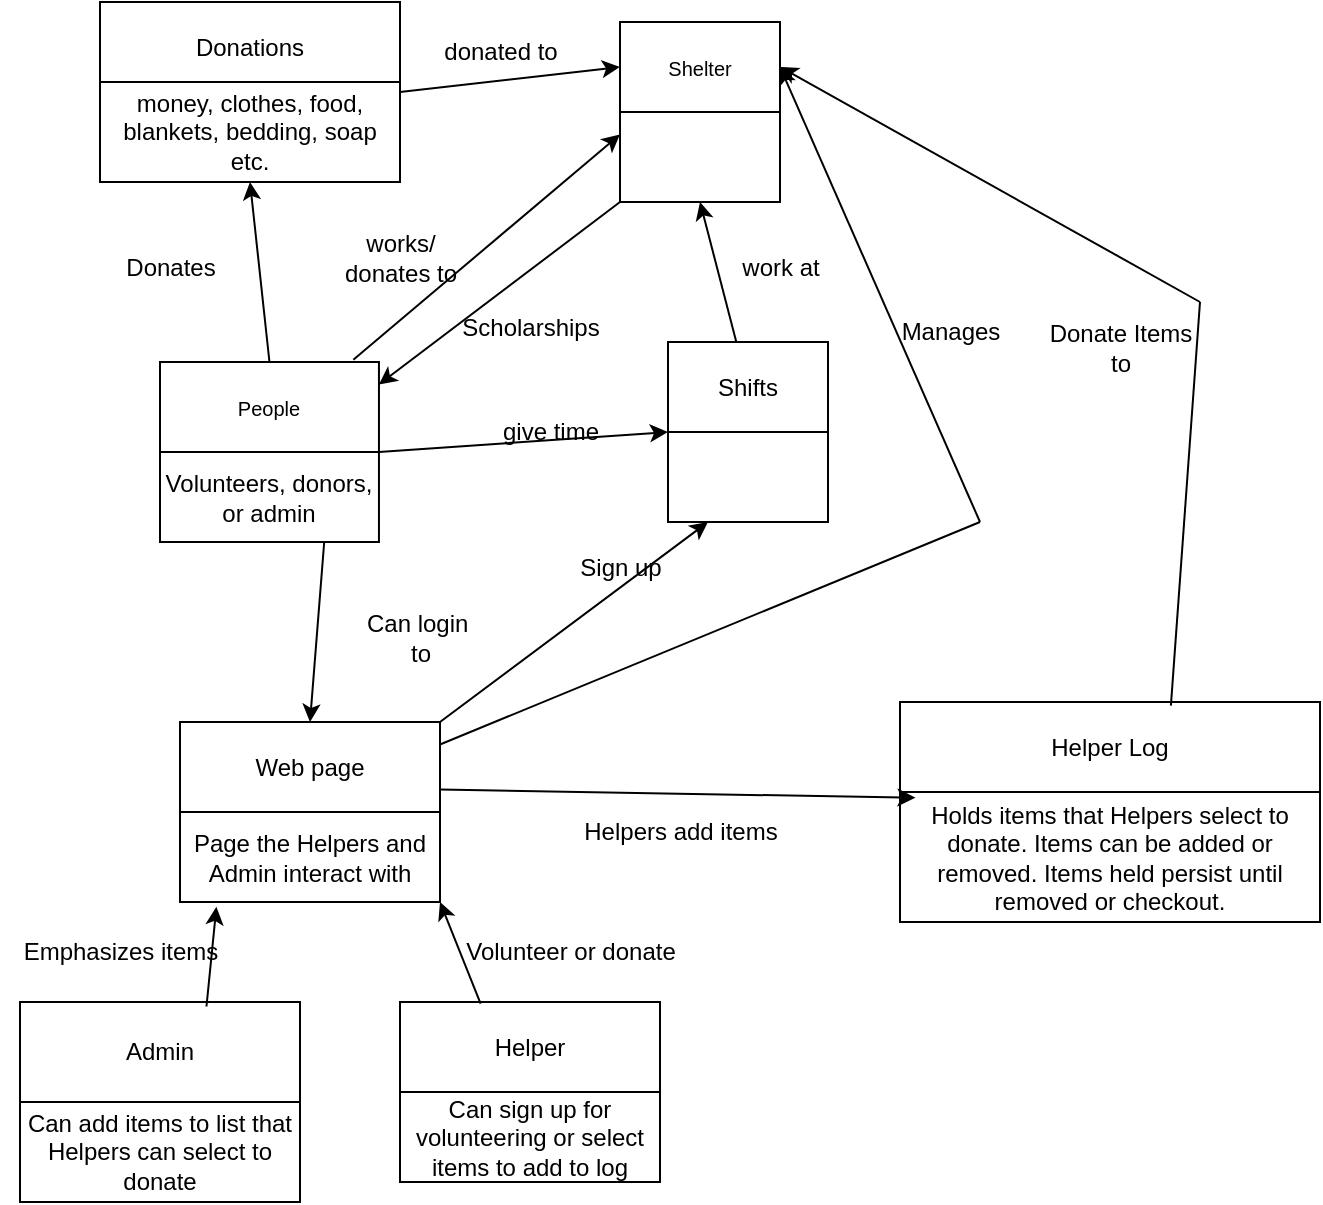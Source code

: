 <mxfile version="21.7.1" type="github">
  <diagram id="C5RBs43oDa-KdzZeNtuy" name="Page-1">
    <mxGraphModel dx="1050" dy="589" grid="1" gridSize="10" guides="1" tooltips="1" connect="1" arrows="1" fold="1" page="1" pageScale="1" pageWidth="827" pageHeight="1169" math="0" shadow="0">
      <root>
        <mxCell id="WIyWlLk6GJQsqaUBKTNV-0" />
        <mxCell id="WIyWlLk6GJQsqaUBKTNV-1" parent="WIyWlLk6GJQsqaUBKTNV-0" />
        <mxCell id="St44Bd5XHEi7_r3chmtu-4" value="" style="group" parent="WIyWlLk6GJQsqaUBKTNV-1" vertex="1" connectable="0">
          <mxGeometry x="350" y="290" width="80" height="90" as="geometry" />
        </mxCell>
        <mxCell id="St44Bd5XHEi7_r3chmtu-2" value="&lt;font size=&quot;1&quot;&gt;Shelter&lt;/font&gt;" style="rounded=0;whiteSpace=wrap;html=1;" parent="St44Bd5XHEi7_r3chmtu-4" vertex="1">
          <mxGeometry width="80" height="45" as="geometry" />
        </mxCell>
        <mxCell id="St44Bd5XHEi7_r3chmtu-3" value="" style="rounded=0;whiteSpace=wrap;html=1;" parent="St44Bd5XHEi7_r3chmtu-4" vertex="1">
          <mxGeometry y="45" width="80" height="45" as="geometry" />
        </mxCell>
        <mxCell id="St44Bd5XHEi7_r3chmtu-5" value="" style="group" parent="WIyWlLk6GJQsqaUBKTNV-1" vertex="1" connectable="0">
          <mxGeometry x="120" y="460" width="130" height="90" as="geometry" />
        </mxCell>
        <mxCell id="St44Bd5XHEi7_r3chmtu-6" value="&lt;font size=&quot;1&quot;&gt;People&lt;/font&gt;" style="rounded=0;whiteSpace=wrap;html=1;" parent="St44Bd5XHEi7_r3chmtu-5" vertex="1">
          <mxGeometry width="109.474" height="45" as="geometry" />
        </mxCell>
        <mxCell id="St44Bd5XHEi7_r3chmtu-7" value="Volunteers, donors, or admin" style="rounded=0;whiteSpace=wrap;html=1;" parent="St44Bd5XHEi7_r3chmtu-5" vertex="1">
          <mxGeometry y="45" width="109.474" height="45" as="geometry" />
        </mxCell>
        <mxCell id="St44Bd5XHEi7_r3chmtu-9" value="" style="endArrow=classic;html=1;rounded=0;exitX=0.883;exitY=-0.025;exitDx=0;exitDy=0;exitPerimeter=0;entryX=0;entryY=0.25;entryDx=0;entryDy=0;" parent="WIyWlLk6GJQsqaUBKTNV-1" source="St44Bd5XHEi7_r3chmtu-6" edge="1" target="St44Bd5XHEi7_r3chmtu-3">
          <mxGeometry width="50" height="50" relative="1" as="geometry">
            <mxPoint x="250" y="450" as="sourcePoint" />
            <mxPoint x="350" y="380" as="targetPoint" />
          </mxGeometry>
        </mxCell>
        <mxCell id="St44Bd5XHEi7_r3chmtu-10" value="works/&lt;br&gt;donates to" style="text;html=1;align=center;verticalAlign=middle;resizable=0;points=[];autosize=1;strokeColor=none;fillColor=none;" parent="WIyWlLk6GJQsqaUBKTNV-1" vertex="1">
          <mxGeometry x="200" y="388" width="80" height="40" as="geometry" />
        </mxCell>
        <mxCell id="St44Bd5XHEi7_r3chmtu-11" value="" style="group" parent="WIyWlLk6GJQsqaUBKTNV-1" vertex="1" connectable="0">
          <mxGeometry x="374" y="450" width="80" height="90" as="geometry" />
        </mxCell>
        <mxCell id="St44Bd5XHEi7_r3chmtu-12" value="Shifts" style="rounded=0;whiteSpace=wrap;html=1;" parent="St44Bd5XHEi7_r3chmtu-11" vertex="1">
          <mxGeometry width="80" height="45" as="geometry" />
        </mxCell>
        <mxCell id="St44Bd5XHEi7_r3chmtu-13" value="" style="rounded=0;whiteSpace=wrap;html=1;" parent="St44Bd5XHEi7_r3chmtu-11" vertex="1">
          <mxGeometry y="45" width="80" height="45" as="geometry" />
        </mxCell>
        <mxCell id="5BV0Ulv1FULBEwSFIW00-0" value="" style="group" parent="WIyWlLk6GJQsqaUBKTNV-1" vertex="1" connectable="0">
          <mxGeometry x="90" y="280" width="150" height="90" as="geometry" />
        </mxCell>
        <mxCell id="5BV0Ulv1FULBEwSFIW00-1" value="Donations" style="rounded=0;whiteSpace=wrap;html=1;" parent="5BV0Ulv1FULBEwSFIW00-0" vertex="1">
          <mxGeometry width="150" height="45" as="geometry" />
        </mxCell>
        <mxCell id="5BV0Ulv1FULBEwSFIW00-2" value="money, clothes, food, blankets, bedding, soap etc." style="rounded=0;whiteSpace=wrap;html=1;" parent="5BV0Ulv1FULBEwSFIW00-0" vertex="1">
          <mxGeometry y="40" width="150" height="50" as="geometry" />
        </mxCell>
        <mxCell id="5BV0Ulv1FULBEwSFIW00-3" value="" style="endArrow=classic;html=1;rounded=0;entryX=0.5;entryY=1;entryDx=0;entryDy=0;exitX=0.5;exitY=0;exitDx=0;exitDy=0;" parent="WIyWlLk6GJQsqaUBKTNV-1" source="St44Bd5XHEi7_r3chmtu-6" target="5BV0Ulv1FULBEwSFIW00-2" edge="1">
          <mxGeometry width="50" height="50" relative="1" as="geometry">
            <mxPoint x="200" y="460" as="sourcePoint" />
            <mxPoint x="440" y="280" as="targetPoint" />
          </mxGeometry>
        </mxCell>
        <mxCell id="5BV0Ulv1FULBEwSFIW00-4" value="Donates" style="text;html=1;align=center;verticalAlign=middle;resizable=0;points=[];autosize=1;strokeColor=none;fillColor=none;" parent="WIyWlLk6GJQsqaUBKTNV-1" vertex="1">
          <mxGeometry x="90" y="398" width="70" height="30" as="geometry" />
        </mxCell>
        <mxCell id="5BV0Ulv1FULBEwSFIW00-7" value="" style="endArrow=classic;html=1;rounded=0;exitX=1;exitY=1;exitDx=0;exitDy=0;entryX=0;entryY=0.5;entryDx=0;entryDy=0;" parent="WIyWlLk6GJQsqaUBKTNV-1" source="5BV0Ulv1FULBEwSFIW00-1" target="St44Bd5XHEi7_r3chmtu-2" edge="1">
          <mxGeometry width="50" height="50" relative="1" as="geometry">
            <mxPoint x="240" y="325" as="sourcePoint" />
            <mxPoint x="350" y="313" as="targetPoint" />
          </mxGeometry>
        </mxCell>
        <mxCell id="5BV0Ulv1FULBEwSFIW00-6" value="donated to" style="text;html=1;align=center;verticalAlign=middle;resizable=0;points=[];autosize=1;strokeColor=none;fillColor=none;" parent="WIyWlLk6GJQsqaUBKTNV-1" vertex="1">
          <mxGeometry x="250" y="290" width="80" height="30" as="geometry" />
        </mxCell>
        <mxCell id="5BV0Ulv1FULBEwSFIW00-8" value="" style="endArrow=classic;html=1;rounded=0;entryX=0.5;entryY=1;entryDx=0;entryDy=0;" parent="WIyWlLk6GJQsqaUBKTNV-1" source="St44Bd5XHEi7_r3chmtu-12" target="St44Bd5XHEi7_r3chmtu-3" edge="1">
          <mxGeometry width="50" height="50" relative="1" as="geometry">
            <mxPoint x="390" y="330" as="sourcePoint" />
            <mxPoint x="440" y="280" as="targetPoint" />
          </mxGeometry>
        </mxCell>
        <mxCell id="5BV0Ulv1FULBEwSFIW00-9" value="" style="endArrow=classic;html=1;rounded=0;exitX=1;exitY=1;exitDx=0;exitDy=0;entryX=0;entryY=1;entryDx=0;entryDy=0;" parent="WIyWlLk6GJQsqaUBKTNV-1" source="St44Bd5XHEi7_r3chmtu-6" target="St44Bd5XHEi7_r3chmtu-12" edge="1">
          <mxGeometry width="50" height="50" relative="1" as="geometry">
            <mxPoint x="390" y="330" as="sourcePoint" />
            <mxPoint x="440" y="280" as="targetPoint" />
          </mxGeometry>
        </mxCell>
        <mxCell id="5BV0Ulv1FULBEwSFIW00-11" value="give time" style="text;html=1;align=center;verticalAlign=middle;resizable=0;points=[];autosize=1;strokeColor=none;fillColor=none;" parent="WIyWlLk6GJQsqaUBKTNV-1" vertex="1">
          <mxGeometry x="280" y="480" width="70" height="30" as="geometry" />
        </mxCell>
        <mxCell id="5BV0Ulv1FULBEwSFIW00-12" value="work at" style="text;html=1;align=center;verticalAlign=middle;resizable=0;points=[];autosize=1;strokeColor=none;fillColor=none;" parent="WIyWlLk6GJQsqaUBKTNV-1" vertex="1">
          <mxGeometry x="400" y="398" width="60" height="30" as="geometry" />
        </mxCell>
        <mxCell id="m17-Y4bESD3xmkA4W81M-3" value="" style="endArrow=classic;html=1;rounded=0;exitX=0.75;exitY=1;exitDx=0;exitDy=0;entryX=0.5;entryY=0;entryDx=0;entryDy=0;" parent="WIyWlLk6GJQsqaUBKTNV-1" source="St44Bd5XHEi7_r3chmtu-7" target="cRR08hYIlG-YdCW4J_Mc-4" edge="1">
          <mxGeometry width="50" height="50" relative="1" as="geometry">
            <mxPoint x="350" y="580" as="sourcePoint" />
            <mxPoint x="222.5" y="630" as="targetPoint" />
          </mxGeometry>
        </mxCell>
        <mxCell id="m17-Y4bESD3xmkA4W81M-4" value="Can login&amp;nbsp;&lt;br&gt;to" style="text;html=1;align=center;verticalAlign=middle;resizable=0;points=[];autosize=1;strokeColor=none;fillColor=none;" parent="WIyWlLk6GJQsqaUBKTNV-1" vertex="1">
          <mxGeometry x="210" y="578" width="80" height="40" as="geometry" />
        </mxCell>
        <mxCell id="m17-Y4bESD3xmkA4W81M-5" value="" style="group" parent="WIyWlLk6GJQsqaUBKTNV-1" vertex="1" connectable="0">
          <mxGeometry x="490" y="630" width="210" height="110" as="geometry" />
        </mxCell>
        <mxCell id="m17-Y4bESD3xmkA4W81M-6" value="Helper Log" style="rounded=0;whiteSpace=wrap;html=1;" parent="m17-Y4bESD3xmkA4W81M-5" vertex="1">
          <mxGeometry width="210" height="45" as="geometry" />
        </mxCell>
        <mxCell id="m17-Y4bESD3xmkA4W81M-7" value="Holds items that Helpers select to donate. Items can be added or removed. Items held persist until removed or checkout." style="rounded=0;whiteSpace=wrap;html=1;" parent="m17-Y4bESD3xmkA4W81M-5" vertex="1">
          <mxGeometry y="45" width="210" height="65" as="geometry" />
        </mxCell>
        <mxCell id="m17-Y4bESD3xmkA4W81M-10" value="" style="endArrow=classic;html=1;rounded=0;exitX=1;exitY=0.75;exitDx=0;exitDy=0;entryX=0.037;entryY=1.064;entryDx=0;entryDy=0;entryPerimeter=0;" parent="WIyWlLk6GJQsqaUBKTNV-1" source="cRR08hYIlG-YdCW4J_Mc-4" target="m17-Y4bESD3xmkA4W81M-6" edge="1">
          <mxGeometry width="50" height="50" relative="1" as="geometry">
            <mxPoint x="350" y="675" as="sourcePoint" />
            <mxPoint x="490" y="675" as="targetPoint" />
          </mxGeometry>
        </mxCell>
        <mxCell id="m17-Y4bESD3xmkA4W81M-9" value="Helpers add items" style="text;html=1;align=center;verticalAlign=middle;resizable=0;points=[];autosize=1;strokeColor=none;fillColor=none;" parent="WIyWlLk6GJQsqaUBKTNV-1" vertex="1">
          <mxGeometry x="320" y="680" width="120" height="30" as="geometry" />
        </mxCell>
        <mxCell id="m17-Y4bESD3xmkA4W81M-11" value="" style="endArrow=classic;html=1;rounded=0;entryX=1;entryY=0.5;entryDx=0;entryDy=0;" parent="WIyWlLk6GJQsqaUBKTNV-1" target="St44Bd5XHEi7_r3chmtu-2" edge="1">
          <mxGeometry width="50" height="50" relative="1" as="geometry">
            <mxPoint x="530" y="540" as="sourcePoint" />
            <mxPoint x="400" y="530" as="targetPoint" />
          </mxGeometry>
        </mxCell>
        <mxCell id="m17-Y4bESD3xmkA4W81M-13" value="" style="endArrow=none;html=1;rounded=0;exitX=1;exitY=0.25;exitDx=0;exitDy=0;" parent="WIyWlLk6GJQsqaUBKTNV-1" source="cRR08hYIlG-YdCW4J_Mc-4" edge="1">
          <mxGeometry width="50" height="50" relative="1" as="geometry">
            <mxPoint x="350" y="630" as="sourcePoint" />
            <mxPoint x="530" y="540" as="targetPoint" />
          </mxGeometry>
        </mxCell>
        <mxCell id="m17-Y4bESD3xmkA4W81M-14" value="Manages" style="text;html=1;align=center;verticalAlign=middle;resizable=0;points=[];autosize=1;strokeColor=none;fillColor=none;" parent="WIyWlLk6GJQsqaUBKTNV-1" vertex="1">
          <mxGeometry x="480" y="430" width="70" height="30" as="geometry" />
        </mxCell>
        <mxCell id="m17-Y4bESD3xmkA4W81M-15" value="" style="endArrow=classic;html=1;rounded=0;entryX=1;entryY=0.5;entryDx=0;entryDy=0;" parent="WIyWlLk6GJQsqaUBKTNV-1" target="St44Bd5XHEi7_r3chmtu-2" edge="1">
          <mxGeometry width="50" height="50" relative="1" as="geometry">
            <mxPoint x="640" y="430" as="sourcePoint" />
            <mxPoint x="400" y="530" as="targetPoint" />
          </mxGeometry>
        </mxCell>
        <mxCell id="m17-Y4bESD3xmkA4W81M-16" value="" style="endArrow=none;html=1;rounded=0;exitX=0.645;exitY=0.041;exitDx=0;exitDy=0;exitPerimeter=0;" parent="WIyWlLk6GJQsqaUBKTNV-1" source="m17-Y4bESD3xmkA4W81M-6" edge="1">
          <mxGeometry width="50" height="50" relative="1" as="geometry">
            <mxPoint x="350" y="580" as="sourcePoint" />
            <mxPoint x="640" y="430" as="targetPoint" />
          </mxGeometry>
        </mxCell>
        <mxCell id="m17-Y4bESD3xmkA4W81M-17" value="Donate Items&lt;br&gt;to" style="text;html=1;align=center;verticalAlign=middle;resizable=0;points=[];autosize=1;strokeColor=none;fillColor=none;" parent="WIyWlLk6GJQsqaUBKTNV-1" vertex="1">
          <mxGeometry x="555" y="433" width="90" height="40" as="geometry" />
        </mxCell>
        <mxCell id="m17-Y4bESD3xmkA4W81M-18" value="" style="endArrow=classic;html=1;rounded=0;exitX=1;exitY=0;exitDx=0;exitDy=0;entryX=0.25;entryY=1;entryDx=0;entryDy=0;" parent="WIyWlLk6GJQsqaUBKTNV-1" source="cRR08hYIlG-YdCW4J_Mc-4" target="St44Bd5XHEi7_r3chmtu-13" edge="1">
          <mxGeometry width="50" height="50" relative="1" as="geometry">
            <mxPoint x="331.81" y="630.945" as="sourcePoint" />
            <mxPoint x="390" y="550" as="targetPoint" />
          </mxGeometry>
        </mxCell>
        <mxCell id="m17-Y4bESD3xmkA4W81M-19" value="Sign up" style="text;html=1;align=center;verticalAlign=middle;resizable=0;points=[];autosize=1;strokeColor=none;fillColor=none;" parent="WIyWlLk6GJQsqaUBKTNV-1" vertex="1">
          <mxGeometry x="320" y="548" width="60" height="30" as="geometry" />
        </mxCell>
        <mxCell id="cRR08hYIlG-YdCW4J_Mc-1" value="" style="endArrow=classic;html=1;rounded=0;exitX=0;exitY=1;exitDx=0;exitDy=0;entryX=1;entryY=0.25;entryDx=0;entryDy=0;" edge="1" parent="WIyWlLk6GJQsqaUBKTNV-1" source="St44Bd5XHEi7_r3chmtu-3" target="St44Bd5XHEi7_r3chmtu-6">
          <mxGeometry width="50" height="50" relative="1" as="geometry">
            <mxPoint x="390" y="540" as="sourcePoint" />
            <mxPoint x="440" y="490" as="targetPoint" />
          </mxGeometry>
        </mxCell>
        <mxCell id="cRR08hYIlG-YdCW4J_Mc-2" value="Scholarships" style="text;html=1;align=center;verticalAlign=middle;resizable=0;points=[];autosize=1;strokeColor=none;fillColor=none;" vertex="1" parent="WIyWlLk6GJQsqaUBKTNV-1">
          <mxGeometry x="260" y="428" width="90" height="30" as="geometry" />
        </mxCell>
        <mxCell id="cRR08hYIlG-YdCW4J_Mc-3" value="" style="group" vertex="1" connectable="0" parent="WIyWlLk6GJQsqaUBKTNV-1">
          <mxGeometry x="130" y="640" width="130" height="90" as="geometry" />
        </mxCell>
        <mxCell id="cRR08hYIlG-YdCW4J_Mc-4" value="Web page" style="rounded=0;whiteSpace=wrap;html=1;" vertex="1" parent="cRR08hYIlG-YdCW4J_Mc-3">
          <mxGeometry width="130" height="45" as="geometry" />
        </mxCell>
        <mxCell id="cRR08hYIlG-YdCW4J_Mc-5" value="Page the Helpers and Admin interact with" style="rounded=0;whiteSpace=wrap;html=1;" vertex="1" parent="cRR08hYIlG-YdCW4J_Mc-3">
          <mxGeometry y="45" width="130" height="45" as="geometry" />
        </mxCell>
        <mxCell id="cRR08hYIlG-YdCW4J_Mc-6" value="" style="group" vertex="1" connectable="0" parent="WIyWlLk6GJQsqaUBKTNV-1">
          <mxGeometry x="240" y="780" width="130" height="90" as="geometry" />
        </mxCell>
        <mxCell id="cRR08hYIlG-YdCW4J_Mc-7" value="Helper" style="rounded=0;whiteSpace=wrap;html=1;" vertex="1" parent="cRR08hYIlG-YdCW4J_Mc-6">
          <mxGeometry width="130" height="45" as="geometry" />
        </mxCell>
        <mxCell id="cRR08hYIlG-YdCW4J_Mc-8" value="Can sign up for volunteering or select items to add to log" style="rounded=0;whiteSpace=wrap;html=1;" vertex="1" parent="cRR08hYIlG-YdCW4J_Mc-6">
          <mxGeometry y="45" width="130" height="45" as="geometry" />
        </mxCell>
        <mxCell id="cRR08hYIlG-YdCW4J_Mc-9" value="" style="group" vertex="1" connectable="0" parent="WIyWlLk6GJQsqaUBKTNV-1">
          <mxGeometry x="50" y="780" width="140" height="100" as="geometry" />
        </mxCell>
        <mxCell id="cRR08hYIlG-YdCW4J_Mc-10" value="Admin" style="rounded=0;whiteSpace=wrap;html=1;" vertex="1" parent="cRR08hYIlG-YdCW4J_Mc-9">
          <mxGeometry width="140" height="50" as="geometry" />
        </mxCell>
        <mxCell id="cRR08hYIlG-YdCW4J_Mc-11" value="Can add items to list that Helpers can select to donate" style="rounded=0;whiteSpace=wrap;html=1;" vertex="1" parent="cRR08hYIlG-YdCW4J_Mc-9">
          <mxGeometry y="50" width="140" height="50" as="geometry" />
        </mxCell>
        <mxCell id="cRR08hYIlG-YdCW4J_Mc-14" value="" style="endArrow=classic;html=1;rounded=0;exitX=0.666;exitY=0.045;exitDx=0;exitDy=0;exitPerimeter=0;entryX=0.14;entryY=1.054;entryDx=0;entryDy=0;entryPerimeter=0;" edge="1" parent="WIyWlLk6GJQsqaUBKTNV-1" source="cRR08hYIlG-YdCW4J_Mc-10" target="cRR08hYIlG-YdCW4J_Mc-5">
          <mxGeometry width="50" height="50" relative="1" as="geometry">
            <mxPoint x="390" y="600" as="sourcePoint" />
            <mxPoint x="440" y="550" as="targetPoint" />
          </mxGeometry>
        </mxCell>
        <mxCell id="cRR08hYIlG-YdCW4J_Mc-15" value="Emphasizes items" style="text;html=1;align=center;verticalAlign=middle;resizable=0;points=[];autosize=1;strokeColor=none;fillColor=none;" vertex="1" parent="WIyWlLk6GJQsqaUBKTNV-1">
          <mxGeometry x="40" y="740" width="120" height="30" as="geometry" />
        </mxCell>
        <mxCell id="cRR08hYIlG-YdCW4J_Mc-16" value="" style="endArrow=classic;html=1;rounded=0;exitX=0.31;exitY=0.017;exitDx=0;exitDy=0;exitPerimeter=0;entryX=1;entryY=1;entryDx=0;entryDy=0;" edge="1" parent="WIyWlLk6GJQsqaUBKTNV-1" source="cRR08hYIlG-YdCW4J_Mc-7" target="cRR08hYIlG-YdCW4J_Mc-5">
          <mxGeometry width="50" height="50" relative="1" as="geometry">
            <mxPoint x="390" y="600" as="sourcePoint" />
            <mxPoint x="440" y="550" as="targetPoint" />
          </mxGeometry>
        </mxCell>
        <mxCell id="cRR08hYIlG-YdCW4J_Mc-17" value="Volunteer or donate" style="text;html=1;align=center;verticalAlign=middle;resizable=0;points=[];autosize=1;strokeColor=none;fillColor=none;" vertex="1" parent="WIyWlLk6GJQsqaUBKTNV-1">
          <mxGeometry x="260" y="740" width="130" height="30" as="geometry" />
        </mxCell>
      </root>
    </mxGraphModel>
  </diagram>
</mxfile>

